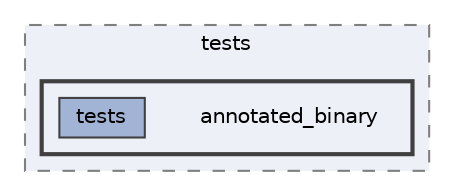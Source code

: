 digraph "flatbuffers/tests/annotated_binary"
{
 // LATEX_PDF_SIZE
  bgcolor="transparent";
  edge [fontname=Helvetica,fontsize=10,labelfontname=Helvetica,labelfontsize=10];
  node [fontname=Helvetica,fontsize=10,shape=box,height=0.2,width=0.4];
  compound=true
  subgraph clusterdir_8a29680ac58f070fa77498b7cfb0e5d9 {
    graph [ bgcolor="#edf0f7", pencolor="grey50", label="tests", fontname=Helvetica,fontsize=10 style="filled,dashed", URL="dir_8a29680ac58f070fa77498b7cfb0e5d9.html",tooltip=""]
  subgraph clusterdir_f66cfaf003387daece9a8a8f329d943d {
    graph [ bgcolor="#edf0f7", pencolor="grey25", label="", fontname=Helvetica,fontsize=10 style="filled,bold", URL="dir_f66cfaf003387daece9a8a8f329d943d.html",tooltip=""]
    dir_f66cfaf003387daece9a8a8f329d943d [shape=plaintext, label="annotated_binary"];
  dir_426507861e2888d2e7d57d4ad6cb75ff [label="tests", fillcolor="#a2b4d6", color="grey25", style="filled", URL="dir_426507861e2888d2e7d57d4ad6cb75ff.html",tooltip=""];
  }
  }
}
